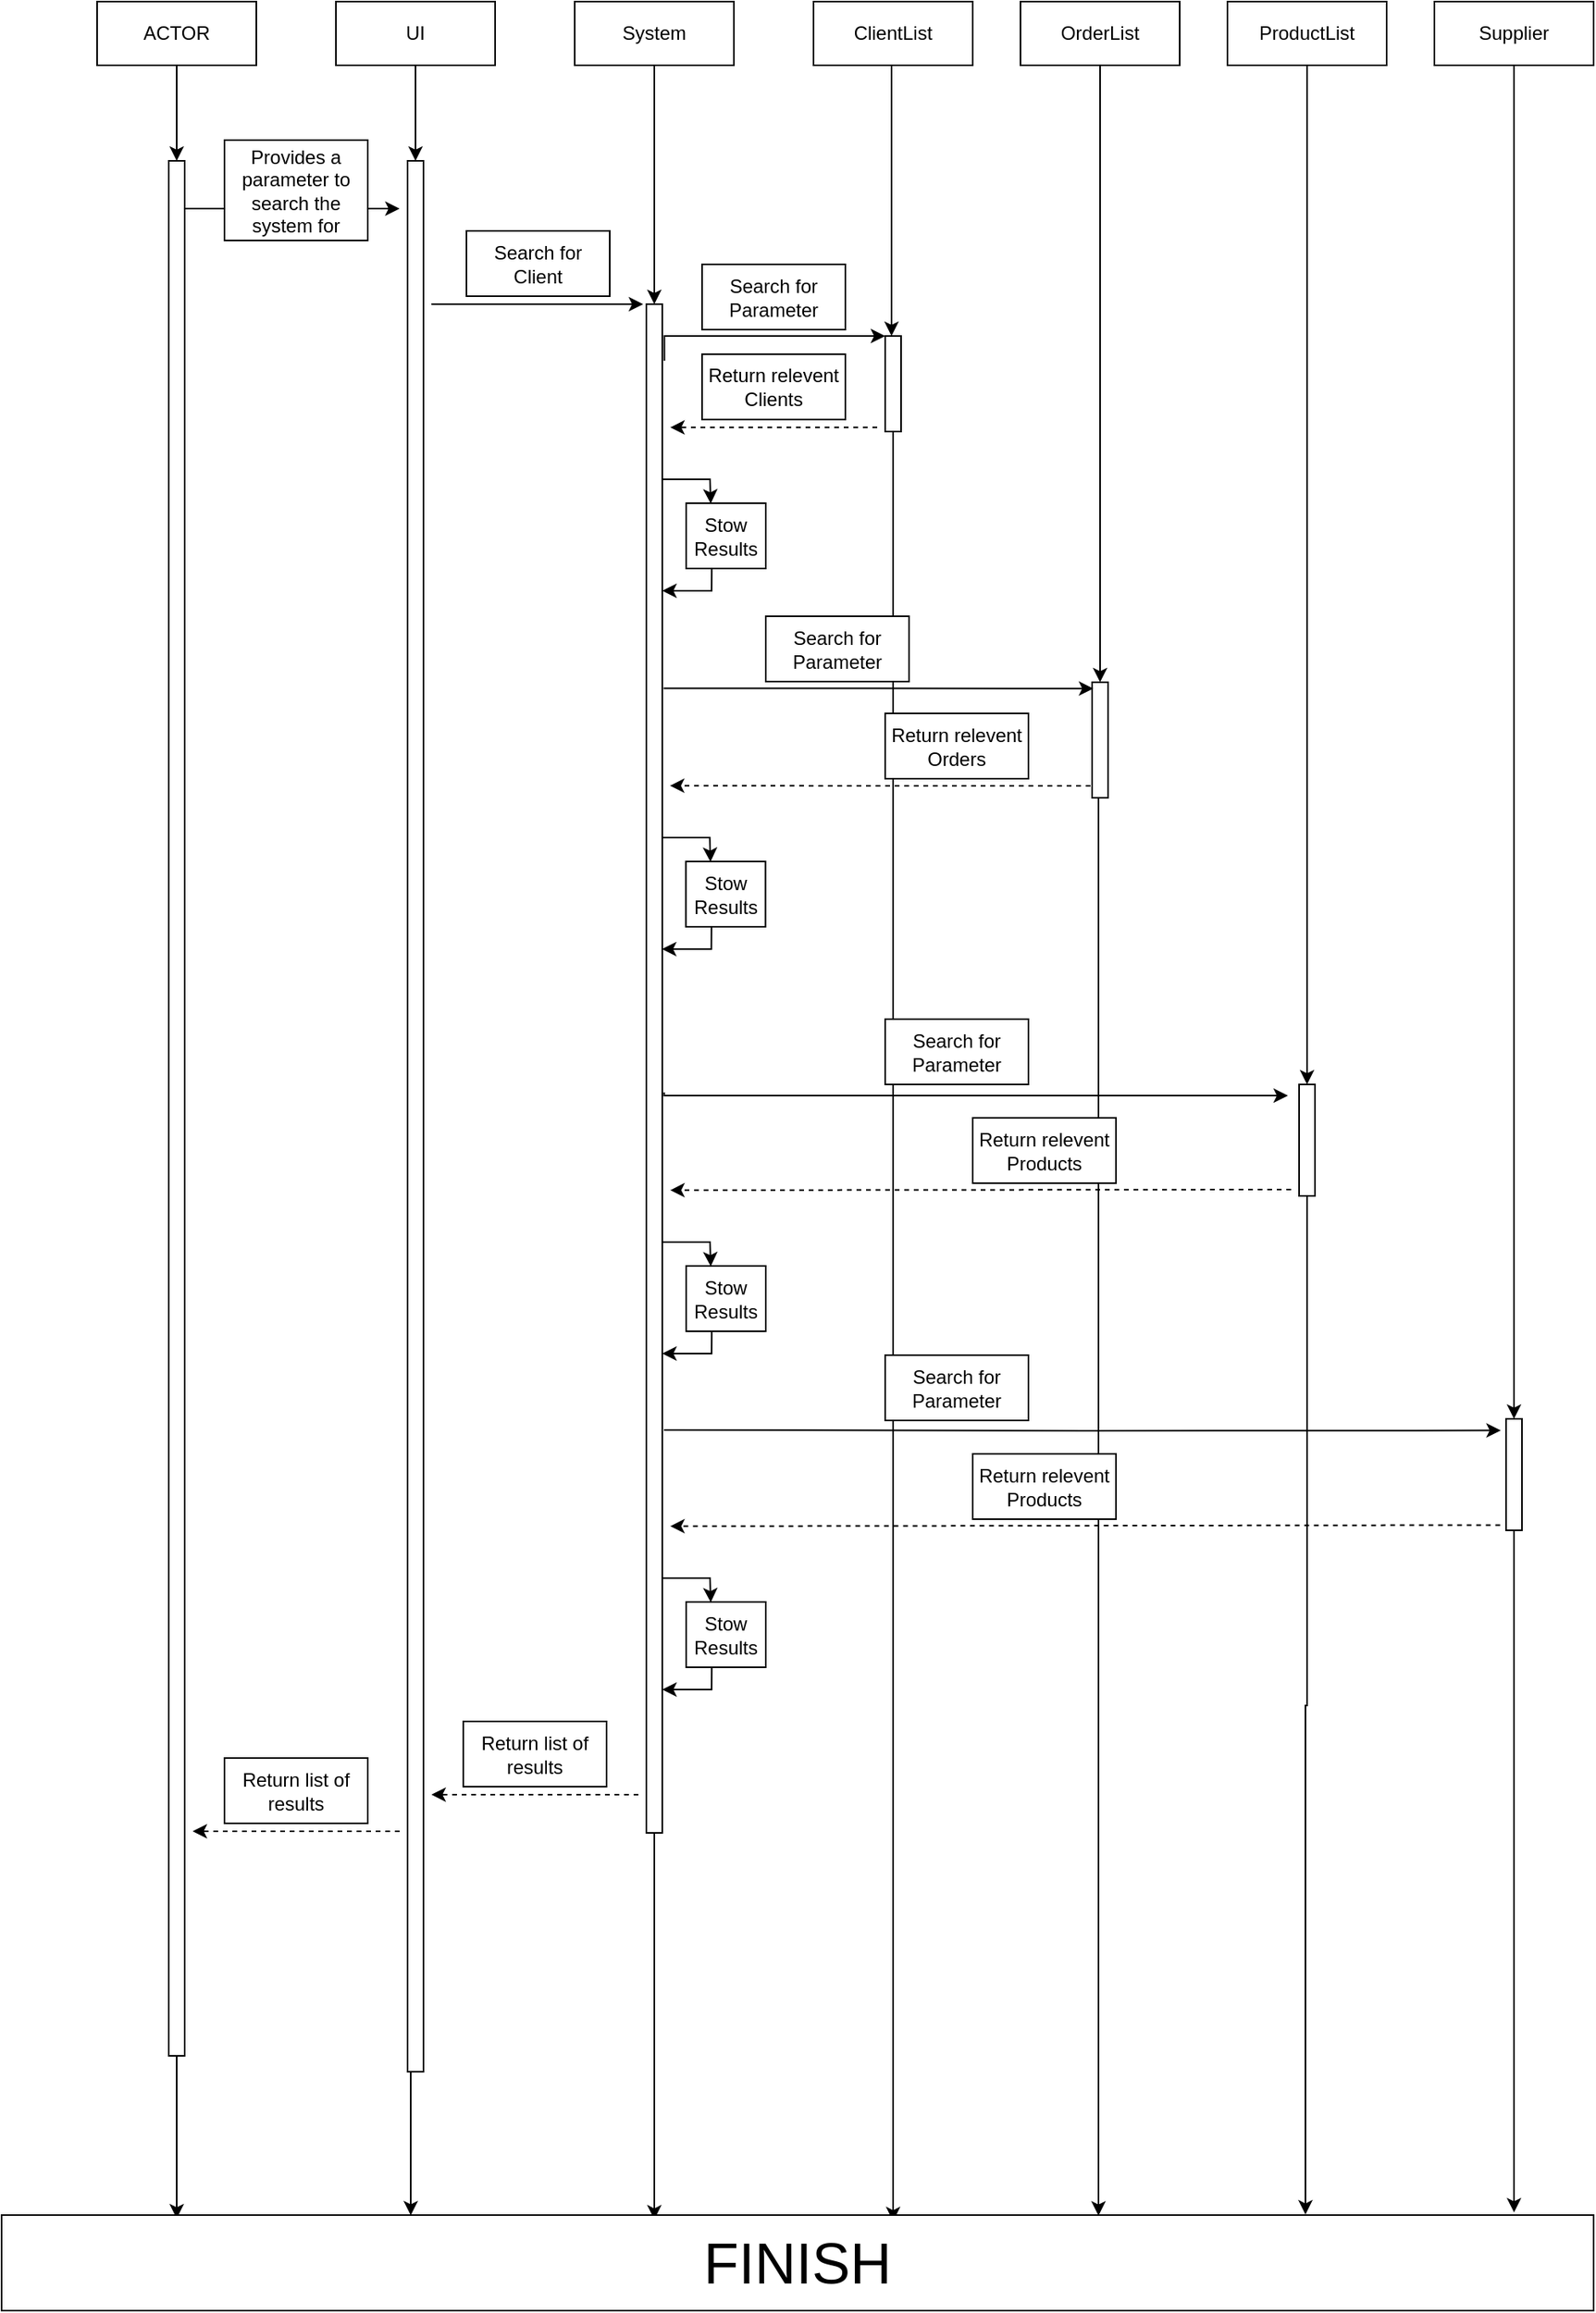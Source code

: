 <mxfile version="12.5.3" type="device"><diagram id="jN9ZzLNDDYYRKlVLCkU8" name="Page-1"><mxGraphModel dx="720" dy="537" grid="1" gridSize="10" guides="1" tooltips="1" connect="1" arrows="1" fold="1" page="1" pageScale="1" pageWidth="850" pageHeight="1100" math="0" shadow="0"><root><mxCell id="0"/><mxCell id="1" parent="0"/><mxCell id="iJIT8fu7xfQn46Ji7LRA-50" value="" style="endArrow=classic;html=1;dashed=1;exitX=0.5;exitY=0.896;exitDx=0;exitDy=0;exitPerimeter=0;" edge="1" parent="1" source="iJIT8fu7xfQn46Ji7LRA-12"><mxGeometry width="50" height="50" relative="1" as="geometry"><mxPoint x="639.82" y="542.43" as="sourcePoint"/><mxPoint x="509.82" y="542.43" as="targetPoint"/></mxGeometry></mxCell><mxCell id="iJIT8fu7xfQn46Ji7LRA-23" style="edgeStyle=orthogonalEdgeStyle;rounded=0;orthogonalLoop=1;jettySize=auto;html=1;entryX=0.95;entryY=-0.028;entryDx=0;entryDy=0;entryPerimeter=0;" edge="1" source="iJIT8fu7xfQn46Ji7LRA-24" parent="1" target="iJIT8fu7xfQn46Ji7LRA-39"><mxGeometry relative="1" as="geometry"><mxPoint x="1040" y="759" as="targetPoint"/></mxGeometry></mxCell><mxCell id="iJIT8fu7xfQn46Ji7LRA-17" style="edgeStyle=orthogonalEdgeStyle;rounded=0;orthogonalLoop=1;jettySize=auto;html=1;entryX=0.819;entryY=-0.006;entryDx=0;entryDy=0;entryPerimeter=0;" edge="1" source="iJIT8fu7xfQn46Ji7LRA-18" parent="1" target="iJIT8fu7xfQn46Ji7LRA-39"><mxGeometry relative="1" as="geometry"><mxPoint x="910" y="759" as="targetPoint"/></mxGeometry></mxCell><mxCell id="iJIT8fu7xfQn46Ji7LRA-11" style="edgeStyle=orthogonalEdgeStyle;rounded=0;orthogonalLoop=1;jettySize=auto;html=1;entryX=0.689;entryY=0.006;entryDx=0;entryDy=0;entryPerimeter=0;" edge="1" source="iJIT8fu7xfQn46Ji7LRA-12" parent="1" target="iJIT8fu7xfQn46Ji7LRA-39"><mxGeometry relative="1" as="geometry"><mxPoint x="780" y="759" as="targetPoint"/><Array as="points"><mxPoint x="779" y="680"/><mxPoint x="779" y="680"/></Array></mxGeometry></mxCell><mxCell id="hV3SvycA8Y3fYOB4Zh-P-26" style="edgeStyle=orthogonalEdgeStyle;rounded=0;orthogonalLoop=1;jettySize=auto;html=1;exitX=0.5;exitY=1;exitDx=0;exitDy=0;entryX=0.11;entryY=0.035;entryDx=0;entryDy=0;entryPerimeter=0;" parent="1" source="hV3SvycA8Y3fYOB4Zh-P-53" edge="1" target="iJIT8fu7xfQn46Ji7LRA-39"><mxGeometry relative="1" as="geometry"><mxPoint x="200" y="760" as="targetPoint"/></mxGeometry></mxCell><mxCell id="hV3SvycA8Y3fYOB4Zh-P-27" value="&lt;div&gt;ACTOR&lt;/div&gt;" style="rounded=0;whiteSpace=wrap;html=1;" parent="1" vertex="1"><mxGeometry x="150" y="50" width="100" height="40" as="geometry"/></mxCell><mxCell id="hV3SvycA8Y3fYOB4Zh-P-28" style="edgeStyle=orthogonalEdgeStyle;rounded=0;orthogonalLoop=1;jettySize=auto;html=1;exitX=0.5;exitY=1;exitDx=0;exitDy=0;entryX=0.257;entryY=0.003;entryDx=0;entryDy=0;entryPerimeter=0;" parent="1" source="hV3SvycA8Y3fYOB4Zh-P-54" edge="1" target="iJIT8fu7xfQn46Ji7LRA-39"><mxGeometry relative="1" as="geometry"><mxPoint x="353" y="968" as="targetPoint"/><Array as="points"><mxPoint x="347" y="670"/></Array></mxGeometry></mxCell><mxCell id="hV3SvycA8Y3fYOB4Zh-P-29" value="UI" style="rounded=0;whiteSpace=wrap;html=1;" parent="1" vertex="1"><mxGeometry x="300" y="50" width="100" height="40" as="geometry"/></mxCell><mxCell id="hV3SvycA8Y3fYOB4Zh-P-30" style="edgeStyle=orthogonalEdgeStyle;rounded=0;orthogonalLoop=1;jettySize=auto;html=1;entryX=0.41;entryY=0.046;entryDx=0;entryDy=0;entryPerimeter=0;" parent="1" source="hV3SvycA8Y3fYOB4Zh-P-41" edge="1" target="iJIT8fu7xfQn46Ji7LRA-39"><mxGeometry relative="1" as="geometry"><mxPoint x="500" y="760" as="targetPoint"/></mxGeometry></mxCell><mxCell id="hV3SvycA8Y3fYOB4Zh-P-31" value="&lt;div&gt;System&lt;/div&gt;" style="rounded=0;whiteSpace=wrap;html=1;" parent="1" vertex="1"><mxGeometry x="450" y="50" width="100" height="40" as="geometry"/></mxCell><mxCell id="hV3SvycA8Y3fYOB4Zh-P-39" style="edgeStyle=orthogonalEdgeStyle;rounded=0;orthogonalLoop=1;jettySize=auto;html=1;exitX=0.5;exitY=1;exitDx=0;exitDy=0;" parent="1" source="hV3SvycA8Y3fYOB4Zh-P-27" target="hV3SvycA8Y3fYOB4Zh-P-53" edge="1"><mxGeometry relative="1" as="geometry"><mxPoint x="200" y="760" as="targetPoint"/><mxPoint x="200" y="90" as="sourcePoint"/></mxGeometry></mxCell><mxCell id="hV3SvycA8Y3fYOB4Zh-P-40" style="edgeStyle=orthogonalEdgeStyle;rounded=0;orthogonalLoop=1;jettySize=auto;html=1;exitX=0.5;exitY=1;exitDx=0;exitDy=0;" parent="1" source="hV3SvycA8Y3fYOB4Zh-P-29" target="hV3SvycA8Y3fYOB4Zh-P-54" edge="1"><mxGeometry relative="1" as="geometry"><mxPoint x="350" y="760" as="targetPoint"/><mxPoint x="350" y="90" as="sourcePoint"/></mxGeometry></mxCell><mxCell id="iJIT8fu7xfQn46Ji7LRA-33" style="edgeStyle=none;rounded=0;orthogonalLoop=1;jettySize=auto;html=1;entryX=0.309;entryY=0.005;entryDx=0;entryDy=0;entryPerimeter=0;" edge="1" parent="1" target="iJIT8fu7xfQn46Ji7LRA-28"><mxGeometry relative="1" as="geometry"><mxPoint x="550" y="360" as="targetPoint"/><mxPoint x="505" y="350" as="sourcePoint"/><Array as="points"><mxPoint x="535" y="350"/></Array></mxGeometry></mxCell><mxCell id="hV3SvycA8Y3fYOB4Zh-P-41" value="" style="rounded=0;whiteSpace=wrap;html=1;" parent="1" vertex="1"><mxGeometry x="495" y="240" width="10" height="960" as="geometry"/></mxCell><mxCell id="hV3SvycA8Y3fYOB4Zh-P-42" style="edgeStyle=orthogonalEdgeStyle;rounded=0;orthogonalLoop=1;jettySize=auto;html=1;" parent="1" source="hV3SvycA8Y3fYOB4Zh-P-31" target="hV3SvycA8Y3fYOB4Zh-P-41" edge="1"><mxGeometry relative="1" as="geometry"><mxPoint x="500" y="760" as="targetPoint"/><mxPoint x="500" y="90" as="sourcePoint"/></mxGeometry></mxCell><mxCell id="hV3SvycA8Y3fYOB4Zh-P-52" value="&lt;div&gt;&lt;br&gt;&lt;/div&gt;&lt;div&gt;&lt;br&gt;&lt;/div&gt;" style="text;html=1;align=center;verticalAlign=middle;resizable=0;points=[];autosize=1;" parent="1" vertex="1"><mxGeometry x="230" y="615" width="20" height="30" as="geometry"/></mxCell><mxCell id="hV3SvycA8Y3fYOB4Zh-P-53" value="" style="rounded=0;whiteSpace=wrap;html=1;" parent="1" vertex="1"><mxGeometry x="195" y="150" width="10" height="1190" as="geometry"/></mxCell><mxCell id="hV3SvycA8Y3fYOB4Zh-P-54" value="" style="rounded=0;whiteSpace=wrap;html=1;" parent="1" vertex="1"><mxGeometry x="345" y="150" width="10" height="1200" as="geometry"/></mxCell><mxCell id="hV3SvycA8Y3fYOB4Zh-P-61" value="" style="endArrow=classic;html=1;" parent="1" edge="1"><mxGeometry width="50" height="50" relative="1" as="geometry"><mxPoint x="205" y="180" as="sourcePoint"/><mxPoint x="340" y="180" as="targetPoint"/></mxGeometry></mxCell><mxCell id="hV3SvycA8Y3fYOB4Zh-P-62" value="Search for Client" style="rounded=0;whiteSpace=wrap;html=1;strokeColor=#000000;" parent="1" vertex="1"><mxGeometry x="382" y="194" width="90" height="41" as="geometry"/></mxCell><mxCell id="hV3SvycA8Y3fYOB4Zh-P-63" value="" style="endArrow=classic;html=1;" parent="1" edge="1"><mxGeometry width="50" height="50" relative="1" as="geometry"><mxPoint x="360" y="240" as="sourcePoint"/><mxPoint x="493" y="240" as="targetPoint"/></mxGeometry></mxCell><mxCell id="0bvk2rSndgldJ7NTQyqk-1" style="edgeStyle=orthogonalEdgeStyle;rounded=0;orthogonalLoop=1;jettySize=auto;html=1;entryX=0;entryY=0;entryDx=0;entryDy=0;exitX=1.133;exitY=0.037;exitDx=0;exitDy=0;exitPerimeter=0;" parent="1" source="hV3SvycA8Y3fYOB4Zh-P-41" target="iJIT8fu7xfQn46Ji7LRA-3" edge="1"><mxGeometry relative="1" as="geometry"><Array as="points"><mxPoint x="506" y="260"/><mxPoint x="645" y="260"/></Array><mxPoint x="580" y="230" as="sourcePoint"/></mxGeometry></mxCell><mxCell id="hV3SvycA8Y3fYOB4Zh-P-3" value="Provides a parameter to search the system for" style="rounded=0;whiteSpace=wrap;html=1;strokeColor=#000000;" parent="1" vertex="1"><mxGeometry x="230" y="137" width="90" height="63" as="geometry"/></mxCell><mxCell id="iJIT8fu7xfQn46Ji7LRA-1" style="edgeStyle=orthogonalEdgeStyle;rounded=0;orthogonalLoop=1;jettySize=auto;html=1;entryX=0.56;entryY=0.065;entryDx=0;entryDy=0;entryPerimeter=0;" edge="1" parent="1" source="iJIT8fu7xfQn46Ji7LRA-3" target="iJIT8fu7xfQn46Ji7LRA-39"><mxGeometry relative="1" as="geometry"><mxPoint x="650" y="914.706" as="targetPoint"/></mxGeometry></mxCell><mxCell id="iJIT8fu7xfQn46Ji7LRA-2" value="&lt;div&gt;ClientList&lt;/div&gt;" style="rounded=0;whiteSpace=wrap;html=1;" vertex="1" parent="1"><mxGeometry x="600" y="50" width="100" height="40" as="geometry"/></mxCell><mxCell id="iJIT8fu7xfQn46Ji7LRA-3" value="" style="rounded=0;whiteSpace=wrap;html=1;" vertex="1" parent="1"><mxGeometry x="645" y="260" width="10" height="60" as="geometry"/></mxCell><mxCell id="iJIT8fu7xfQn46Ji7LRA-4" style="edgeStyle=orthogonalEdgeStyle;rounded=0;orthogonalLoop=1;jettySize=auto;html=1;" edge="1" parent="1" source="iJIT8fu7xfQn46Ji7LRA-2" target="iJIT8fu7xfQn46Ji7LRA-3"><mxGeometry relative="1" as="geometry"><mxPoint x="650" y="760" as="targetPoint"/><mxPoint x="650" y="90" as="sourcePoint"/><Array as="points"><mxPoint x="649" y="130"/><mxPoint x="649" y="130"/></Array></mxGeometry></mxCell><mxCell id="iJIT8fu7xfQn46Ji7LRA-8" value="&lt;div&gt;OrderList&lt;/div&gt;" style="rounded=0;whiteSpace=wrap;html=1;" vertex="1" parent="1"><mxGeometry x="730" y="50" width="100" height="40" as="geometry"/></mxCell><mxCell id="iJIT8fu7xfQn46Ji7LRA-44" style="edgeStyle=none;rounded=0;orthogonalLoop=1;jettySize=auto;html=1;entryX=0.5;entryY=0;entryDx=0;entryDy=0;exitX=0.5;exitY=1;exitDx=0;exitDy=0;" edge="1" parent="1" source="iJIT8fu7xfQn46Ji7LRA-8" target="iJIT8fu7xfQn46Ji7LRA-12"><mxGeometry relative="1" as="geometry"><mxPoint x="780" y="365" as="sourcePoint"/></mxGeometry></mxCell><mxCell id="iJIT8fu7xfQn46Ji7LRA-12" value="" style="rounded=0;whiteSpace=wrap;html=1;" vertex="1" parent="1"><mxGeometry x="775" y="477.43" width="10" height="72.57" as="geometry"/></mxCell><mxCell id="iJIT8fu7xfQn46Ji7LRA-14" value="&lt;div&gt;ProductList&lt;/div&gt;" style="rounded=0;whiteSpace=wrap;html=1;" vertex="1" parent="1"><mxGeometry x="860" y="50" width="100" height="40" as="geometry"/></mxCell><mxCell id="iJIT8fu7xfQn46Ji7LRA-45" style="edgeStyle=none;rounded=0;orthogonalLoop=1;jettySize=auto;html=1;entryX=0.5;entryY=0;entryDx=0;entryDy=0;exitX=0.5;exitY=1;exitDx=0;exitDy=0;" edge="1" parent="1" source="iJIT8fu7xfQn46Ji7LRA-14" target="iJIT8fu7xfQn46Ji7LRA-18"><mxGeometry relative="1" as="geometry"><mxPoint x="910" y="365" as="sourcePoint"/></mxGeometry></mxCell><mxCell id="iJIT8fu7xfQn46Ji7LRA-18" value="" style="rounded=0;whiteSpace=wrap;html=1;" vertex="1" parent="1"><mxGeometry x="905" y="730" width="10" height="70" as="geometry"/></mxCell><mxCell id="iJIT8fu7xfQn46Ji7LRA-20" value="&lt;div&gt;Supplier&lt;/div&gt;" style="rounded=0;whiteSpace=wrap;html=1;" vertex="1" parent="1"><mxGeometry x="990" y="50" width="100" height="40" as="geometry"/></mxCell><mxCell id="iJIT8fu7xfQn46Ji7LRA-46" style="edgeStyle=none;rounded=0;orthogonalLoop=1;jettySize=auto;html=1;entryX=0.5;entryY=0;entryDx=0;entryDy=0;exitX=0.5;exitY=1;exitDx=0;exitDy=0;" edge="1" parent="1" source="iJIT8fu7xfQn46Ji7LRA-20" target="iJIT8fu7xfQn46Ji7LRA-24"><mxGeometry relative="1" as="geometry"><mxPoint x="1040" y="365" as="sourcePoint"/></mxGeometry></mxCell><mxCell id="iJIT8fu7xfQn46Ji7LRA-24" value="" style="rounded=0;whiteSpace=wrap;html=1;" vertex="1" parent="1"><mxGeometry x="1035" y="940" width="10" height="70" as="geometry"/></mxCell><mxCell id="iJIT8fu7xfQn46Ji7LRA-25" value="Search for Parameter" style="rounded=0;whiteSpace=wrap;html=1;strokeColor=#000000;" vertex="1" parent="1"><mxGeometry x="530" y="215" width="90" height="41" as="geometry"/></mxCell><mxCell id="iJIT8fu7xfQn46Ji7LRA-26" value="" style="endArrow=classic;html=1;dashed=1;" edge="1" parent="1"><mxGeometry width="50" height="50" relative="1" as="geometry"><mxPoint x="640" y="317.43" as="sourcePoint"/><mxPoint x="510" y="317.43" as="targetPoint"/></mxGeometry></mxCell><mxCell id="iJIT8fu7xfQn46Ji7LRA-27" value="Return relevent Clients" style="rounded=0;whiteSpace=wrap;html=1;strokeColor=#000000;" vertex="1" parent="1"><mxGeometry x="530" y="271.43" width="90" height="41" as="geometry"/></mxCell><mxCell id="iJIT8fu7xfQn46Ji7LRA-34" style="edgeStyle=none;rounded=0;orthogonalLoop=1;jettySize=auto;html=1;exitX=0.322;exitY=0.965;exitDx=0;exitDy=0;exitPerimeter=0;" edge="1" parent="1" source="iJIT8fu7xfQn46Ji7LRA-28"><mxGeometry relative="1" as="geometry"><mxPoint x="505" y="420" as="targetPoint"/><Array as="points"><mxPoint x="536" y="420"/></Array></mxGeometry></mxCell><mxCell id="iJIT8fu7xfQn46Ji7LRA-28" value="Stow Results" style="rounded=0;whiteSpace=wrap;html=1;strokeColor=#000000;" vertex="1" parent="1"><mxGeometry x="520" y="365" width="50" height="41" as="geometry"/></mxCell><mxCell id="iJIT8fu7xfQn46Ji7LRA-39" value="&lt;font style=&quot;font-size: 36px&quot;&gt;FINISH&lt;/font&gt;" style="rounded=0;whiteSpace=wrap;html=1;fillColor=#ffffff;strokeColor=#000000;" vertex="1" parent="1"><mxGeometry x="90" y="1440" width="1000" height="60" as="geometry"/></mxCell><mxCell id="iJIT8fu7xfQn46Ji7LRA-47" style="edgeStyle=none;rounded=0;orthogonalLoop=1;jettySize=auto;html=1;entryX=0.309;entryY=0.005;entryDx=0;entryDy=0;entryPerimeter=0;" edge="1" parent="1" target="iJIT8fu7xfQn46Ji7LRA-53"><mxGeometry relative="1" as="geometry"><mxPoint x="549.82" y="585" as="targetPoint"/><mxPoint x="504.82" y="575" as="sourcePoint"/><Array as="points"><mxPoint x="534.82" y="575"/></Array></mxGeometry></mxCell><mxCell id="iJIT8fu7xfQn46Ji7LRA-48" style="edgeStyle=orthogonalEdgeStyle;rounded=0;orthogonalLoop=1;jettySize=auto;html=1;exitX=1.133;exitY=0.037;exitDx=0;exitDy=0;exitPerimeter=0;entryX=0.073;entryY=0.055;entryDx=0;entryDy=0;entryPerimeter=0;" edge="1" parent="1" target="iJIT8fu7xfQn46Ji7LRA-12"><mxGeometry relative="1" as="geometry"><Array as="points"><mxPoint x="640" y="482"/></Array><mxPoint x="505.761" y="481.235" as="sourcePoint"/><mxPoint x="770" y="481" as="targetPoint"/></mxGeometry></mxCell><mxCell id="iJIT8fu7xfQn46Ji7LRA-49" value="Search for Parameter" style="rounded=0;whiteSpace=wrap;html=1;strokeColor=#000000;" vertex="1" parent="1"><mxGeometry x="570" y="436" width="90" height="41" as="geometry"/></mxCell><mxCell id="iJIT8fu7xfQn46Ji7LRA-51" value="Return relevent Orders" style="rounded=0;whiteSpace=wrap;html=1;strokeColor=#000000;" vertex="1" parent="1"><mxGeometry x="645" y="497" width="90" height="41" as="geometry"/></mxCell><mxCell id="iJIT8fu7xfQn46Ji7LRA-52" style="edgeStyle=none;rounded=0;orthogonalLoop=1;jettySize=auto;html=1;exitX=0.322;exitY=0.965;exitDx=0;exitDy=0;exitPerimeter=0;" edge="1" parent="1" source="iJIT8fu7xfQn46Ji7LRA-53"><mxGeometry relative="1" as="geometry"><mxPoint x="504.82" y="645" as="targetPoint"/><Array as="points"><mxPoint x="535.82" y="645"/></Array></mxGeometry></mxCell><mxCell id="iJIT8fu7xfQn46Ji7LRA-53" value="Stow Results" style="rounded=0;whiteSpace=wrap;html=1;strokeColor=#000000;" vertex="1" parent="1"><mxGeometry x="519.82" y="590" width="50" height="41" as="geometry"/></mxCell><mxCell id="iJIT8fu7xfQn46Ji7LRA-60" value="" style="endArrow=classic;html=1;dashed=1;" edge="1" parent="1"><mxGeometry width="50" height="50" relative="1" as="geometry"><mxPoint x="900" y="796" as="sourcePoint"/><mxPoint x="510.0" y="796.43" as="targetPoint"/></mxGeometry></mxCell><mxCell id="iJIT8fu7xfQn46Ji7LRA-61" style="edgeStyle=none;rounded=0;orthogonalLoop=1;jettySize=auto;html=1;entryX=0.309;entryY=0.005;entryDx=0;entryDy=0;entryPerimeter=0;" edge="1" parent="1" target="iJIT8fu7xfQn46Ji7LRA-66"><mxGeometry relative="1" as="geometry"><mxPoint x="550" y="839" as="targetPoint"/><mxPoint x="505.0" y="829" as="sourcePoint"/><Array as="points"><mxPoint x="535" y="829"/></Array></mxGeometry></mxCell><mxCell id="iJIT8fu7xfQn46Ji7LRA-62" style="edgeStyle=orthogonalEdgeStyle;rounded=0;orthogonalLoop=1;jettySize=auto;html=1;exitX=1.133;exitY=0.037;exitDx=0;exitDy=0;exitPerimeter=0;entryX=-0.7;entryY=0.1;entryDx=0;entryDy=0;entryPerimeter=0;" edge="1" parent="1" target="iJIT8fu7xfQn46Ji7LRA-18"><mxGeometry relative="1" as="geometry"><Array as="points"><mxPoint x="506" y="737"/></Array><mxPoint x="506.18" y="735" as="sourcePoint"/><mxPoint x="776.18" y="735" as="targetPoint"/></mxGeometry></mxCell><mxCell id="iJIT8fu7xfQn46Ji7LRA-63" value="Search for Parameter" style="rounded=0;whiteSpace=wrap;html=1;strokeColor=#000000;" vertex="1" parent="1"><mxGeometry x="645" y="689" width="90" height="41" as="geometry"/></mxCell><mxCell id="iJIT8fu7xfQn46Ji7LRA-64" value="Return relevent Products" style="rounded=0;whiteSpace=wrap;html=1;strokeColor=#000000;" vertex="1" parent="1"><mxGeometry x="700" y="751" width="90" height="41" as="geometry"/></mxCell><mxCell id="iJIT8fu7xfQn46Ji7LRA-65" style="edgeStyle=none;rounded=0;orthogonalLoop=1;jettySize=auto;html=1;exitX=0.322;exitY=0.965;exitDx=0;exitDy=0;exitPerimeter=0;" edge="1" parent="1" source="iJIT8fu7xfQn46Ji7LRA-66"><mxGeometry relative="1" as="geometry"><mxPoint x="505.0" y="899" as="targetPoint"/><Array as="points"><mxPoint x="536" y="899"/></Array></mxGeometry></mxCell><mxCell id="iJIT8fu7xfQn46Ji7LRA-66" value="Stow Results" style="rounded=0;whiteSpace=wrap;html=1;strokeColor=#000000;" vertex="1" parent="1"><mxGeometry x="520" y="844" width="50" height="41" as="geometry"/></mxCell><mxCell id="iJIT8fu7xfQn46Ji7LRA-68" value="" style="endArrow=classic;html=1;dashed=1;exitX=-0.371;exitY=0.953;exitDx=0;exitDy=0;exitPerimeter=0;" edge="1" parent="1" source="iJIT8fu7xfQn46Ji7LRA-24"><mxGeometry width="50" height="50" relative="1" as="geometry"><mxPoint x="1020" y="1007" as="sourcePoint"/><mxPoint x="510" y="1007.43" as="targetPoint"/></mxGeometry></mxCell><mxCell id="iJIT8fu7xfQn46Ji7LRA-69" style="edgeStyle=none;rounded=0;orthogonalLoop=1;jettySize=auto;html=1;entryX=0.309;entryY=0.005;entryDx=0;entryDy=0;entryPerimeter=0;" edge="1" parent="1" target="iJIT8fu7xfQn46Ji7LRA-74"><mxGeometry relative="1" as="geometry"><mxPoint x="550" y="1050" as="targetPoint"/><mxPoint x="505" y="1040" as="sourcePoint"/><Array as="points"><mxPoint x="535" y="1040"/></Array></mxGeometry></mxCell><mxCell id="iJIT8fu7xfQn46Ji7LRA-70" style="edgeStyle=orthogonalEdgeStyle;rounded=0;orthogonalLoop=1;jettySize=auto;html=1;exitX=1.133;exitY=0.037;exitDx=0;exitDy=0;exitPerimeter=0;entryX=-0.333;entryY=0.104;entryDx=0;entryDy=0;entryPerimeter=0;" edge="1" parent="1" target="iJIT8fu7xfQn46Ji7LRA-24"><mxGeometry relative="1" as="geometry"><Array as="points"/><mxPoint x="506" y="947" as="sourcePoint"/><mxPoint x="1020" y="947" as="targetPoint"/></mxGeometry></mxCell><mxCell id="iJIT8fu7xfQn46Ji7LRA-71" value="Search for Parameter" style="rounded=0;whiteSpace=wrap;html=1;strokeColor=#000000;" vertex="1" parent="1"><mxGeometry x="645" y="900" width="90" height="41" as="geometry"/></mxCell><mxCell id="iJIT8fu7xfQn46Ji7LRA-72" value="Return relevent Products" style="rounded=0;whiteSpace=wrap;html=1;strokeColor=#000000;" vertex="1" parent="1"><mxGeometry x="700" y="962" width="90" height="41" as="geometry"/></mxCell><mxCell id="iJIT8fu7xfQn46Ji7LRA-73" style="edgeStyle=none;rounded=0;orthogonalLoop=1;jettySize=auto;html=1;exitX=0.322;exitY=0.965;exitDx=0;exitDy=0;exitPerimeter=0;" edge="1" parent="1" source="iJIT8fu7xfQn46Ji7LRA-74"><mxGeometry relative="1" as="geometry"><mxPoint x="505" y="1110" as="targetPoint"/><Array as="points"><mxPoint x="536" y="1110"/></Array></mxGeometry></mxCell><mxCell id="iJIT8fu7xfQn46Ji7LRA-74" value="Stow Results" style="rounded=0;whiteSpace=wrap;html=1;strokeColor=#000000;" vertex="1" parent="1"><mxGeometry x="520" y="1055" width="50" height="41" as="geometry"/></mxCell><mxCell id="iJIT8fu7xfQn46Ji7LRA-81" value="" style="endArrow=classic;html=1;dashed=1;" edge="1" parent="1"><mxGeometry width="50" height="50" relative="1" as="geometry"><mxPoint x="490" y="1176" as="sourcePoint"/><mxPoint x="360" y="1176" as="targetPoint"/></mxGeometry></mxCell><mxCell id="iJIT8fu7xfQn46Ji7LRA-82" value="Return list of results" style="rounded=0;whiteSpace=wrap;html=1;strokeColor=#000000;" vertex="1" parent="1"><mxGeometry x="380" y="1130" width="90" height="41" as="geometry"/></mxCell><mxCell id="iJIT8fu7xfQn46Ji7LRA-83" value="" style="endArrow=classic;html=1;dashed=1;" edge="1" parent="1"><mxGeometry width="50" height="50" relative="1" as="geometry"><mxPoint x="340" y="1199" as="sourcePoint"/><mxPoint x="210" y="1199" as="targetPoint"/></mxGeometry></mxCell><mxCell id="iJIT8fu7xfQn46Ji7LRA-84" value="Return list of results" style="rounded=0;whiteSpace=wrap;html=1;strokeColor=#000000;" vertex="1" parent="1"><mxGeometry x="230" y="1153" width="90" height="41" as="geometry"/></mxCell></root></mxGraphModel></diagram></mxfile>